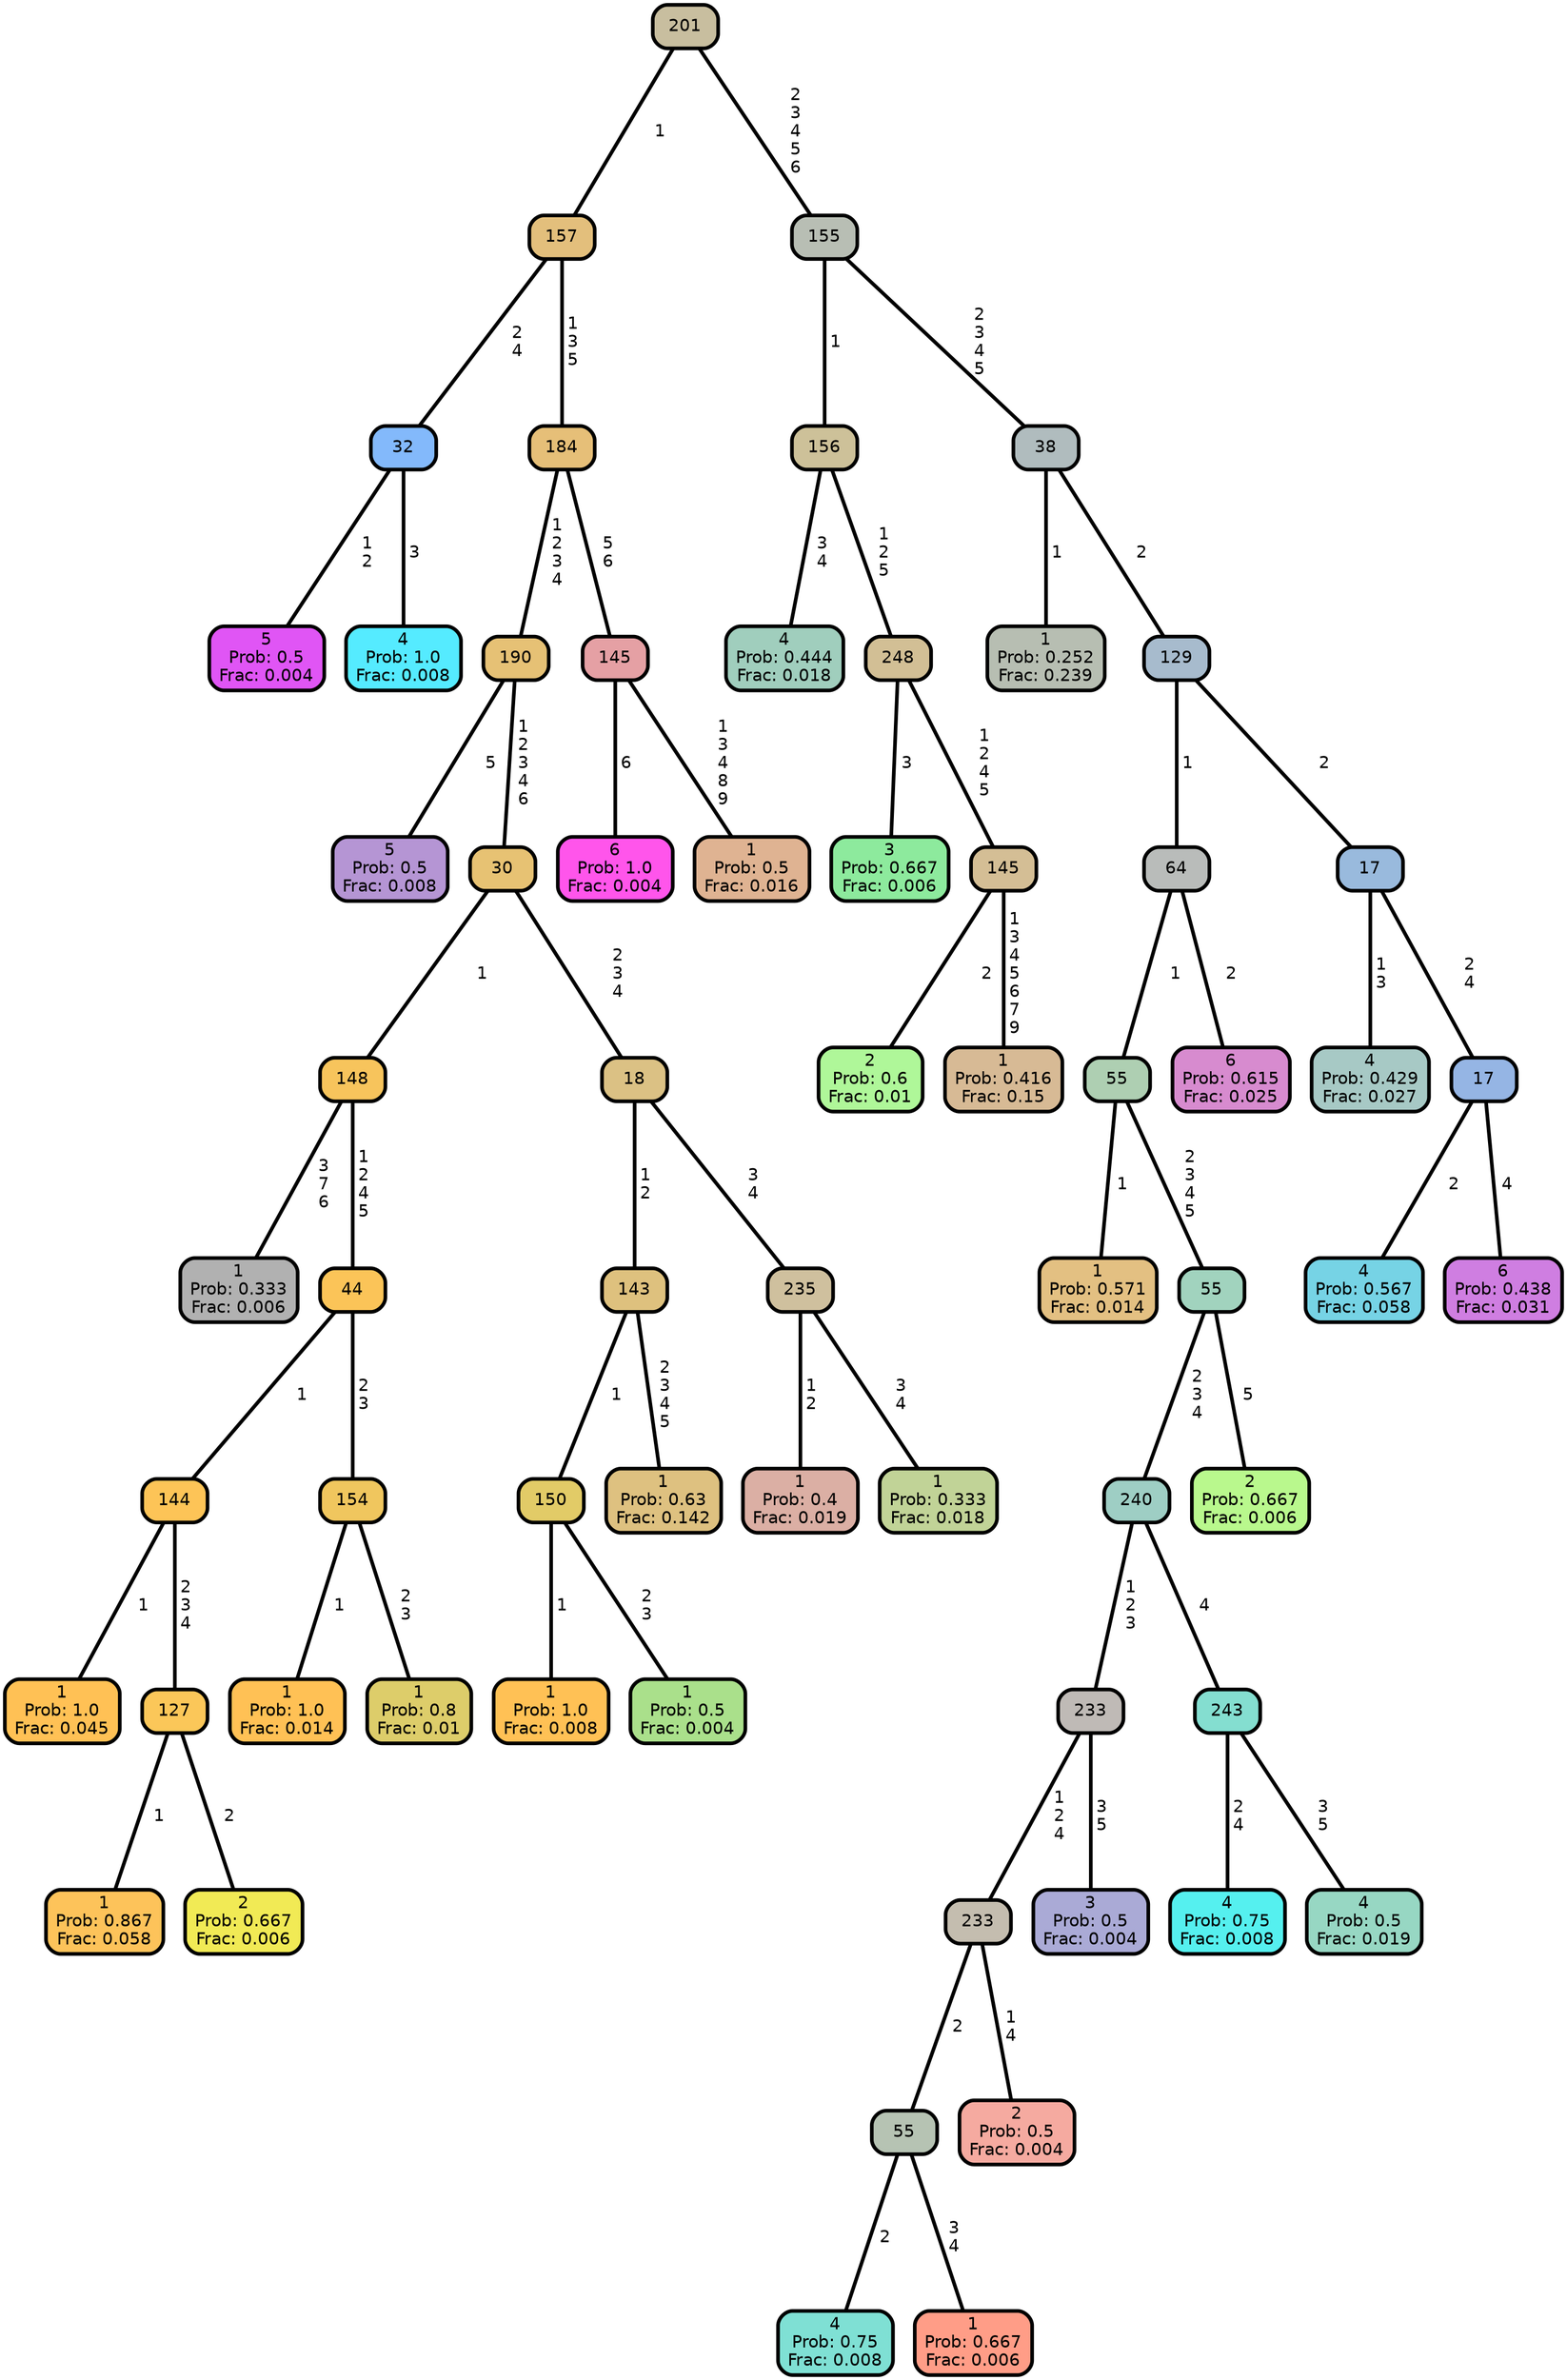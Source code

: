 graph Tree {
node [shape=box, style="filled, rounded",color="black",penwidth="3",fontcolor="black",                 fontname=helvetica] ;
graph [ranksep="0 equally", splines=straight,                 bgcolor=transparent, dpi=200] ;
edge [fontname=helvetica, color=black] ;
0 [label="5
Prob: 0.5
Frac: 0.004", fillcolor="#e055f5"] ;
1 [label="32", fillcolor="#83b9fb"] ;
2 [label="4
Prob: 1.0
Frac: 0.008", fillcolor="#55ebff"] ;
3 [label="157", fillcolor="#e3bf7c"] ;
4 [label="5
Prob: 0.5
Frac: 0.008", fillcolor="#b595d4"] ;
5 [label="190", fillcolor="#e6c175"] ;
6 [label="1
Prob: 0.333
Frac: 0.006", fillcolor="#b1b1b1"] ;
7 [label="148", fillcolor="#f7c45c"] ;
8 [label="1
Prob: 1.0
Frac: 0.045", fillcolor="#ffc155"] ;
9 [label="144", fillcolor="#fdc457"] ;
10 [label="1
Prob: 0.867
Frac: 0.058", fillcolor="#fdc35a"] ;
11 [label="127", fillcolor="#fbc759"] ;
12 [label="2
Prob: 0.667
Frac: 0.006", fillcolor="#f1ea55"] ;
13 [label="44", fillcolor="#fbc458"] ;
14 [label="1
Prob: 1.0
Frac: 0.014", fillcolor="#ffc155"] ;
15 [label="154", fillcolor="#f0c65e"] ;
16 [label="1
Prob: 0.8
Frac: 0.01", fillcolor="#ddcd6a"] ;
17 [label="30", fillcolor="#e7c273"] ;
18 [label="1
Prob: 1.0
Frac: 0.008", fillcolor="#ffc155"] ;
19 [label="150", fillcolor="#e2cb67"] ;
20 [label="1
Prob: 0.5
Frac: 0.004", fillcolor="#aae08b"] ;
21 [label="143", fillcolor="#dec17e"] ;
22 [label="1
Prob: 0.63
Frac: 0.142", fillcolor="#dec180"] ;
23 [label="18", fillcolor="#dbc184"] ;
24 [label="1
Prob: 0.4
Frac: 0.019", fillcolor="#dbafa4"] ;
25 [label="235", fillcolor="#cfc09e"] ;
26 [label="1
Prob: 0.333
Frac: 0.018", fillcolor="#c1d397"] ;
27 [label="184", fillcolor="#e6bf78"] ;
28 [label="6
Prob: 1.0
Frac: 0.004", fillcolor="#ff55eb"] ;
29 [label="145", fillcolor="#e5a0a4"] ;
30 [label="1
Prob: 0.5
Frac: 0.016", fillcolor="#dfb392"] ;
31 [label="201", fillcolor="#c8be9f"] ;
32 [label="4
Prob: 0.444
Frac: 0.018", fillcolor="#a0cebd"] ;
33 [label="156", fillcolor="#cdc199"] ;
34 [label="3
Prob: 0.667
Frac: 0.006", fillcolor="#8dea9d"] ;
35 [label="248", fillcolor="#d2bf95"] ;
36 [label="2
Prob: 0.6
Frac: 0.01", fillcolor="#aff799"] ;
37 [label="145", fillcolor="#d4be95"] ;
38 [label="1
Prob: 0.416
Frac: 0.15", fillcolor="#d7ba95"] ;
39 [label="155", fillcolor="#b8beb4"] ;
40 [label="1
Prob: 0.252
Frac: 0.239", fillcolor="#b7beb2"] ;
41 [label="38", fillcolor="#b0bcbe"] ;
42 [label="1
Prob: 0.571
Frac: 0.014", fillcolor="#e3c082"] ;
43 [label="55", fillcolor="#aecfb2"] ;
44 [label="4
Prob: 0.75
Frac: 0.008", fillcolor="#7fe0d4"] ;
45 [label="55", fillcolor="#b6c3b3"] ;
46 [label="1
Prob: 0.667
Frac: 0.006", fillcolor="#ff9d87"] ;
47 [label="233", fillcolor="#c4bdaf"] ;
48 [label="2
Prob: 0.5
Frac: 0.004", fillcolor="#f5aaa0"] ;
49 [label="233", fillcolor="#bfbab6"] ;
50 [label="3
Prob: 0.5
Frac: 0.004", fillcolor="#aaaad6"] ;
51 [label="240", fillcolor="#9ecec4"] ;
52 [label="4
Prob: 0.75
Frac: 0.008", fillcolor="#55f0ef"] ;
53 [label="243", fillcolor="#84ded0"] ;
54 [label="4
Prob: 0.5
Frac: 0.019", fillcolor="#97d7c3"] ;
55 [label="55", fillcolor="#a1d3be"] ;
56 [label="2
Prob: 0.667
Frac: 0.006", fillcolor="#b9f88d"] ;
57 [label="64", fillcolor="#b9bcba"] ;
58 [label="6
Prob: 0.615
Frac: 0.025", fillcolor="#d78bcf"] ;
59 [label="129", fillcolor="#a7bbcd"] ;
60 [label="4
Prob: 0.429
Frac: 0.027", fillcolor="#a7c9c5"] ;
61 [label="17", fillcolor="#99badd"] ;
62 [label="4
Prob: 0.567
Frac: 0.058", fillcolor="#76d3e5"] ;
63 [label="17", fillcolor="#95b5e4"] ;
64 [label="6
Prob: 0.438
Frac: 0.031", fillcolor="#cf7ee1"] ;
1 -- 0 [label=" 1\n 2",penwidth=3] ;
1 -- 2 [label=" 3",penwidth=3] ;
3 -- 1 [label=" 2\n 4",penwidth=3] ;
3 -- 27 [label=" 1\n 3\n 5",penwidth=3] ;
5 -- 4 [label=" 5",penwidth=3] ;
5 -- 17 [label=" 1\n 2\n 3\n 4\n 6",penwidth=3] ;
7 -- 6 [label=" 3\n 7\n 6",penwidth=3] ;
7 -- 13 [label=" 1\n 2\n 4\n 5",penwidth=3] ;
9 -- 8 [label=" 1",penwidth=3] ;
9 -- 11 [label=" 2\n 3\n 4",penwidth=3] ;
11 -- 10 [label=" 1",penwidth=3] ;
11 -- 12 [label=" 2",penwidth=3] ;
13 -- 9 [label=" 1",penwidth=3] ;
13 -- 15 [label=" 2\n 3",penwidth=3] ;
15 -- 14 [label=" 1",penwidth=3] ;
15 -- 16 [label=" 2\n 3",penwidth=3] ;
17 -- 7 [label=" 1",penwidth=3] ;
17 -- 23 [label=" 2\n 3\n 4",penwidth=3] ;
19 -- 18 [label=" 1",penwidth=3] ;
19 -- 20 [label=" 2\n 3",penwidth=3] ;
21 -- 19 [label=" 1",penwidth=3] ;
21 -- 22 [label=" 2\n 3\n 4\n 5",penwidth=3] ;
23 -- 21 [label=" 1\n 2",penwidth=3] ;
23 -- 25 [label=" 3\n 4",penwidth=3] ;
25 -- 24 [label=" 1\n 2",penwidth=3] ;
25 -- 26 [label=" 3\n 4",penwidth=3] ;
27 -- 5 [label=" 1\n 2\n 3\n 4",penwidth=3] ;
27 -- 29 [label=" 5\n 6",penwidth=3] ;
29 -- 28 [label=" 6",penwidth=3] ;
29 -- 30 [label=" 1\n 3\n 4\n 8\n 9",penwidth=3] ;
31 -- 3 [label=" 1",penwidth=3] ;
31 -- 39 [label=" 2\n 3\n 4\n 5\n 6",penwidth=3] ;
33 -- 32 [label=" 3\n 4",penwidth=3] ;
33 -- 35 [label=" 1\n 2\n 5",penwidth=3] ;
35 -- 34 [label=" 3",penwidth=3] ;
35 -- 37 [label=" 1\n 2\n 4\n 5",penwidth=3] ;
37 -- 36 [label=" 2",penwidth=3] ;
37 -- 38 [label=" 1\n 3\n 4\n 5\n 6\n 7\n 9",penwidth=3] ;
39 -- 33 [label=" 1",penwidth=3] ;
39 -- 41 [label=" 2\n 3\n 4\n 5",penwidth=3] ;
41 -- 40 [label=" 1",penwidth=3] ;
41 -- 59 [label=" 2",penwidth=3] ;
43 -- 42 [label=" 1",penwidth=3] ;
43 -- 55 [label=" 2\n 3\n 4\n 5",penwidth=3] ;
45 -- 44 [label=" 2",penwidth=3] ;
45 -- 46 [label=" 3\n 4",penwidth=3] ;
47 -- 45 [label=" 2",penwidth=3] ;
47 -- 48 [label=" 1\n 4",penwidth=3] ;
49 -- 47 [label=" 1\n 2\n 4",penwidth=3] ;
49 -- 50 [label=" 3\n 5",penwidth=3] ;
51 -- 49 [label=" 1\n 2\n 3",penwidth=3] ;
51 -- 53 [label=" 4",penwidth=3] ;
53 -- 52 [label=" 2\n 4",penwidth=3] ;
53 -- 54 [label=" 3\n 5",penwidth=3] ;
55 -- 51 [label=" 2\n 3\n 4",penwidth=3] ;
55 -- 56 [label=" 5",penwidth=3] ;
57 -- 43 [label=" 1",penwidth=3] ;
57 -- 58 [label=" 2",penwidth=3] ;
59 -- 57 [label=" 1",penwidth=3] ;
59 -- 61 [label=" 2",penwidth=3] ;
61 -- 60 [label=" 1\n 3",penwidth=3] ;
61 -- 63 [label=" 2\n 4",penwidth=3] ;
63 -- 62 [label=" 2",penwidth=3] ;
63 -- 64 [label=" 4",penwidth=3] ;
{rank = same;}}